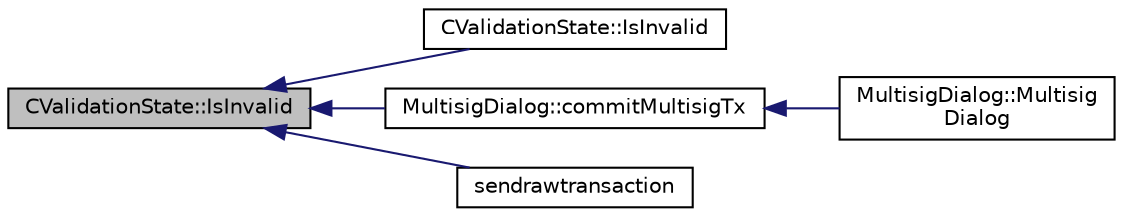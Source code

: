 digraph "CValidationState::IsInvalid"
{
  edge [fontname="Helvetica",fontsize="10",labelfontname="Helvetica",labelfontsize="10"];
  node [fontname="Helvetica",fontsize="10",shape=record];
  rankdir="LR";
  Node75 [label="CValidationState::IsInvalid",height=0.2,width=0.4,color="black", fillcolor="grey75", style="filled", fontcolor="black"];
  Node75 -> Node76 [dir="back",color="midnightblue",fontsize="10",style="solid",fontname="Helvetica"];
  Node76 [label="CValidationState::IsInvalid",height=0.2,width=0.4,color="black", fillcolor="white", style="filled",URL="$class_c_validation_state.html#a37ddca2d02e6cd6394e04040148edb12"];
  Node75 -> Node77 [dir="back",color="midnightblue",fontsize="10",style="solid",fontname="Helvetica"];
  Node77 [label="MultisigDialog::commitMultisigTx",height=0.2,width=0.4,color="black", fillcolor="white", style="filled",URL="$class_multisig_dialog.html#a4b8f46adc64493a801bffb464b7c09ea"];
  Node77 -> Node78 [dir="back",color="midnightblue",fontsize="10",style="solid",fontname="Helvetica"];
  Node78 [label="MultisigDialog::Multisig\lDialog",height=0.2,width=0.4,color="black", fillcolor="white", style="filled",URL="$class_multisig_dialog.html#af8ff2a9f6dc05a9468d955cb428c6474"];
  Node75 -> Node79 [dir="back",color="midnightblue",fontsize="10",style="solid",fontname="Helvetica"];
  Node79 [label="sendrawtransaction",height=0.2,width=0.4,color="black", fillcolor="white", style="filled",URL="$rpcrawtransaction_8cpp.html#ad5aad44f890060f42efb49acf349511e"];
}
